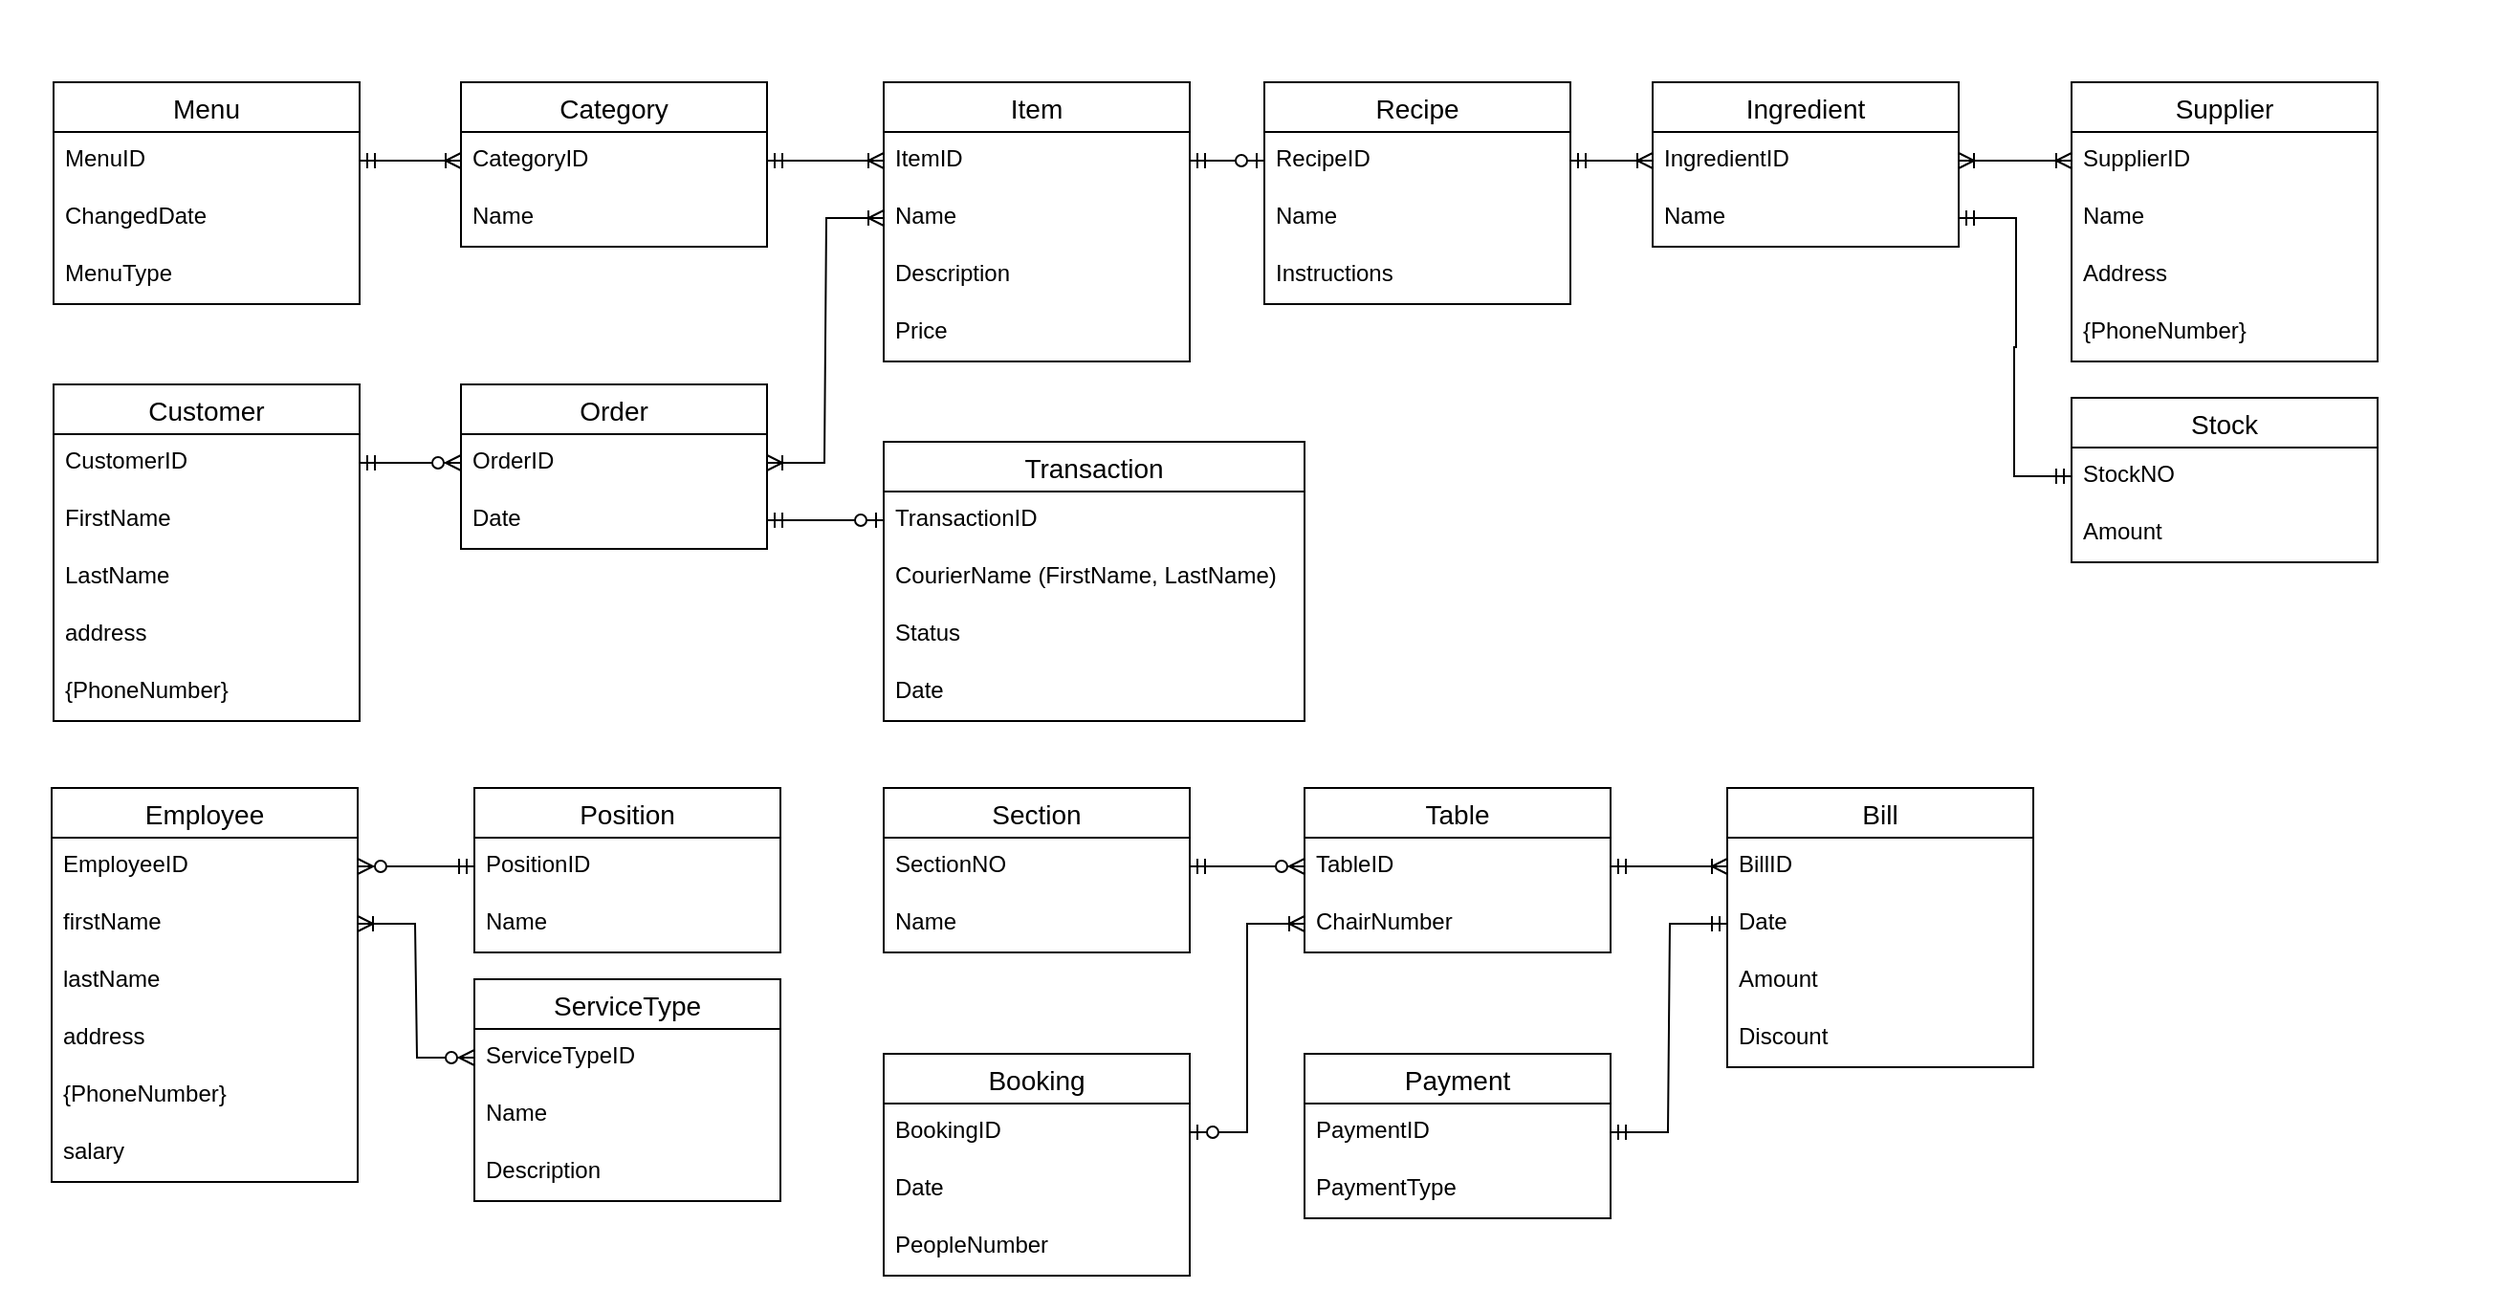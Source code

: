 <mxfile version="15.8.7" type="device"><diagram id="aEnxO_T_Jt4TXBJCpNxs" name="RMS"><mxGraphModel dx="1038" dy="660" grid="0" gridSize="10" guides="1" tooltips="1" connect="1" arrows="1" fold="1" page="1" pageScale="1" pageWidth="827" pageHeight="1169" background="none" math="0" shadow="0"><root><mxCell id="mt261HmKnmBtgrpXOgKQ-0"/><mxCell id="mt261HmKnmBtgrpXOgKQ-1" parent="mt261HmKnmBtgrpXOgKQ-0"/><mxCell id="Dsj0Vm4rNtUOmNG6vG54-12" value="" style="rounded=0;whiteSpace=wrap;html=1;strokeColor=none;" parent="mt261HmKnmBtgrpXOgKQ-1" vertex="1"><mxGeometry x="25" y="68" width="1306" height="685" as="geometry"/></mxCell><mxCell id="Vrmv0KeaVbGWuPw6diI5-0" value="Customer" style="swimlane;fontStyle=0;childLayout=stackLayout;horizontal=1;startSize=26;horizontalStack=0;resizeParent=1;resizeParentMax=0;resizeLast=0;collapsible=1;marginBottom=0;align=center;fontSize=14;" parent="mt261HmKnmBtgrpXOgKQ-1" vertex="1"><mxGeometry x="53" y="269" width="160" height="176" as="geometry"/></mxCell><mxCell id="Vrmv0KeaVbGWuPw6diI5-1" value="CustomerID" style="text;strokeColor=none;fillColor=none;spacingLeft=4;spacingRight=4;overflow=hidden;rotatable=0;points=[[0,0.5],[1,0.5]];portConstraint=eastwest;fontSize=12;" parent="Vrmv0KeaVbGWuPw6diI5-0" vertex="1"><mxGeometry y="26" width="160" height="30" as="geometry"/></mxCell><mxCell id="Vrmv0KeaVbGWuPw6diI5-2" value="FirstName" style="text;strokeColor=none;fillColor=none;spacingLeft=4;spacingRight=4;overflow=hidden;rotatable=0;points=[[0,0.5],[1,0.5]];portConstraint=eastwest;fontSize=12;" parent="Vrmv0KeaVbGWuPw6diI5-0" vertex="1"><mxGeometry y="56" width="160" height="30" as="geometry"/></mxCell><mxCell id="Vrmv0KeaVbGWuPw6diI5-3" value="LastName" style="text;strokeColor=none;fillColor=none;spacingLeft=4;spacingRight=4;overflow=hidden;rotatable=0;points=[[0,0.5],[1,0.5]];portConstraint=eastwest;fontSize=12;" parent="Vrmv0KeaVbGWuPw6diI5-0" vertex="1"><mxGeometry y="86" width="160" height="30" as="geometry"/></mxCell><mxCell id="Vrmv0KeaVbGWuPw6diI5-4" value="address" style="text;strokeColor=none;fillColor=none;spacingLeft=4;spacingRight=4;overflow=hidden;rotatable=0;points=[[0,0.5],[1,0.5]];portConstraint=eastwest;fontSize=12;" parent="Vrmv0KeaVbGWuPw6diI5-0" vertex="1"><mxGeometry y="116" width="160" height="30" as="geometry"/></mxCell><mxCell id="Vrmv0KeaVbGWuPw6diI5-5" value="{PhoneNumber}" style="text;strokeColor=none;fillColor=none;spacingLeft=4;spacingRight=4;overflow=hidden;rotatable=0;points=[[0,0.5],[1,0.5]];portConstraint=eastwest;fontSize=12;" parent="Vrmv0KeaVbGWuPw6diI5-0" vertex="1"><mxGeometry y="146" width="160" height="30" as="geometry"/></mxCell><mxCell id="Vrmv0KeaVbGWuPw6diI5-6" value="Employee" style="swimlane;fontStyle=0;childLayout=stackLayout;horizontal=1;startSize=26;horizontalStack=0;resizeParent=1;resizeParentMax=0;resizeLast=0;collapsible=1;marginBottom=0;align=center;fontSize=14;" parent="mt261HmKnmBtgrpXOgKQ-1" vertex="1"><mxGeometry x="52" y="480" width="160" height="206" as="geometry"/></mxCell><mxCell id="Vrmv0KeaVbGWuPw6diI5-7" value="EmployeeID" style="text;strokeColor=none;fillColor=none;spacingLeft=4;spacingRight=4;overflow=hidden;rotatable=0;points=[[0,0.5],[1,0.5]];portConstraint=eastwest;fontSize=12;" parent="Vrmv0KeaVbGWuPw6diI5-6" vertex="1"><mxGeometry y="26" width="160" height="30" as="geometry"/></mxCell><mxCell id="Vrmv0KeaVbGWuPw6diI5-8" value="firstName" style="text;strokeColor=none;fillColor=none;spacingLeft=4;spacingRight=4;overflow=hidden;rotatable=0;points=[[0,0.5],[1,0.5]];portConstraint=eastwest;fontSize=12;" parent="Vrmv0KeaVbGWuPw6diI5-6" vertex="1"><mxGeometry y="56" width="160" height="30" as="geometry"/></mxCell><mxCell id="Vrmv0KeaVbGWuPw6diI5-9" value="lastName" style="text;strokeColor=none;fillColor=none;spacingLeft=4;spacingRight=4;overflow=hidden;rotatable=0;points=[[0,0.5],[1,0.5]];portConstraint=eastwest;fontSize=12;" parent="Vrmv0KeaVbGWuPw6diI5-6" vertex="1"><mxGeometry y="86" width="160" height="30" as="geometry"/></mxCell><mxCell id="Vrmv0KeaVbGWuPw6diI5-10" value="address" style="text;strokeColor=none;fillColor=none;spacingLeft=4;spacingRight=4;overflow=hidden;rotatable=0;points=[[0,0.5],[1,0.5]];portConstraint=eastwest;fontSize=12;" parent="Vrmv0KeaVbGWuPw6diI5-6" vertex="1"><mxGeometry y="116" width="160" height="30" as="geometry"/></mxCell><mxCell id="Vrmv0KeaVbGWuPw6diI5-11" value="{PhoneNumber}" style="text;strokeColor=none;fillColor=none;spacingLeft=4;spacingRight=4;overflow=hidden;rotatable=0;points=[[0,0.5],[1,0.5]];portConstraint=eastwest;fontSize=12;" parent="Vrmv0KeaVbGWuPw6diI5-6" vertex="1"><mxGeometry y="146" width="160" height="30" as="geometry"/></mxCell><mxCell id="Dsj0Vm4rNtUOmNG6vG54-13" value="salary" style="text;strokeColor=none;fillColor=none;spacingLeft=4;spacingRight=4;overflow=hidden;rotatable=0;points=[[0,0.5],[1,0.5]];portConstraint=eastwest;fontSize=12;" parent="Vrmv0KeaVbGWuPw6diI5-6" vertex="1"><mxGeometry y="176" width="160" height="30" as="geometry"/></mxCell><mxCell id="Vrmv0KeaVbGWuPw6diI5-12" value="Position" style="swimlane;fontStyle=0;childLayout=stackLayout;horizontal=1;startSize=26;horizontalStack=0;resizeParent=1;resizeParentMax=0;resizeLast=0;collapsible=1;marginBottom=0;align=center;fontSize=14;" parent="mt261HmKnmBtgrpXOgKQ-1" vertex="1"><mxGeometry x="273" y="480" width="160" height="86" as="geometry"/></mxCell><mxCell id="Vrmv0KeaVbGWuPw6diI5-13" value="PositionID" style="text;strokeColor=none;fillColor=none;spacingLeft=4;spacingRight=4;overflow=hidden;rotatable=0;points=[[0,0.5],[1,0.5]];portConstraint=eastwest;fontSize=12;" parent="Vrmv0KeaVbGWuPw6diI5-12" vertex="1"><mxGeometry y="26" width="160" height="30" as="geometry"/></mxCell><mxCell id="Vrmv0KeaVbGWuPw6diI5-14" value="Name" style="text;strokeColor=none;fillColor=none;spacingLeft=4;spacingRight=4;overflow=hidden;rotatable=0;points=[[0,0.5],[1,0.5]];portConstraint=eastwest;fontSize=12;" parent="Vrmv0KeaVbGWuPw6diI5-12" vertex="1"><mxGeometry y="56" width="160" height="30" as="geometry"/></mxCell><mxCell id="Vrmv0KeaVbGWuPw6diI5-18" value="Order" style="swimlane;fontStyle=0;childLayout=stackLayout;horizontal=1;startSize=26;horizontalStack=0;resizeParent=1;resizeParentMax=0;resizeLast=0;collapsible=1;marginBottom=0;align=center;fontSize=14;" parent="mt261HmKnmBtgrpXOgKQ-1" vertex="1"><mxGeometry x="266" y="269" width="160" height="86" as="geometry"/></mxCell><mxCell id="Vrmv0KeaVbGWuPw6diI5-19" value="OrderID" style="text;strokeColor=none;fillColor=none;spacingLeft=4;spacingRight=4;overflow=hidden;rotatable=0;points=[[0,0.5],[1,0.5]];portConstraint=eastwest;fontSize=12;" parent="Vrmv0KeaVbGWuPw6diI5-18" vertex="1"><mxGeometry y="26" width="160" height="30" as="geometry"/></mxCell><mxCell id="Vrmv0KeaVbGWuPw6diI5-20" value="Date" style="text;strokeColor=none;fillColor=none;spacingLeft=4;spacingRight=4;overflow=hidden;rotatable=0;points=[[0,0.5],[1,0.5]];portConstraint=eastwest;fontSize=12;" parent="Vrmv0KeaVbGWuPw6diI5-18" vertex="1"><mxGeometry y="56" width="160" height="30" as="geometry"/></mxCell><mxCell id="Vrmv0KeaVbGWuPw6diI5-24" value="Booking" style="swimlane;fontStyle=0;childLayout=stackLayout;horizontal=1;startSize=26;horizontalStack=0;resizeParent=1;resizeParentMax=0;resizeLast=0;collapsible=1;marginBottom=0;align=center;fontSize=14;" parent="mt261HmKnmBtgrpXOgKQ-1" vertex="1"><mxGeometry x="487" y="619" width="160" height="116" as="geometry"/></mxCell><mxCell id="Vrmv0KeaVbGWuPw6diI5-25" value="BookingID" style="text;strokeColor=none;fillColor=none;spacingLeft=4;spacingRight=4;overflow=hidden;rotatable=0;points=[[0,0.5],[1,0.5]];portConstraint=eastwest;fontSize=12;" parent="Vrmv0KeaVbGWuPw6diI5-24" vertex="1"><mxGeometry y="26" width="160" height="30" as="geometry"/></mxCell><mxCell id="Vrmv0KeaVbGWuPw6diI5-26" value="Date" style="text;strokeColor=none;fillColor=none;spacingLeft=4;spacingRight=4;overflow=hidden;rotatable=0;points=[[0,0.5],[1,0.5]];portConstraint=eastwest;fontSize=12;" parent="Vrmv0KeaVbGWuPw6diI5-24" vertex="1"><mxGeometry y="56" width="160" height="30" as="geometry"/></mxCell><mxCell id="nn6BDmRuEwk0lB8_bmdc-28" value="PeopleNumber" style="text;strokeColor=none;fillColor=none;spacingLeft=4;spacingRight=4;overflow=hidden;rotatable=0;points=[[0,0.5],[1,0.5]];portConstraint=eastwest;fontSize=12;" parent="Vrmv0KeaVbGWuPw6diI5-24" vertex="1"><mxGeometry y="86" width="160" height="30" as="geometry"/></mxCell><mxCell id="Vrmv0KeaVbGWuPw6diI5-27" value="Bill" style="swimlane;fontStyle=0;childLayout=stackLayout;horizontal=1;startSize=26;horizontalStack=0;resizeParent=1;resizeParentMax=0;resizeLast=0;collapsible=1;marginBottom=0;align=center;fontSize=14;" parent="mt261HmKnmBtgrpXOgKQ-1" vertex="1"><mxGeometry x="928" y="480" width="160" height="146" as="geometry"/></mxCell><mxCell id="Vrmv0KeaVbGWuPw6diI5-28" value="BillID" style="text;strokeColor=none;fillColor=none;spacingLeft=4;spacingRight=4;overflow=hidden;rotatable=0;points=[[0,0.5],[1,0.5]];portConstraint=eastwest;fontSize=12;" parent="Vrmv0KeaVbGWuPw6diI5-27" vertex="1"><mxGeometry y="26" width="160" height="30" as="geometry"/></mxCell><mxCell id="Vrmv0KeaVbGWuPw6diI5-29" value="Date" style="text;strokeColor=none;fillColor=none;spacingLeft=4;spacingRight=4;overflow=hidden;rotatable=0;points=[[0,0.5],[1,0.5]];portConstraint=eastwest;fontSize=12;" parent="Vrmv0KeaVbGWuPw6diI5-27" vertex="1"><mxGeometry y="56" width="160" height="30" as="geometry"/></mxCell><mxCell id="Vrmv0KeaVbGWuPw6diI5-30" value="Amount" style="text;strokeColor=none;fillColor=none;spacingLeft=4;spacingRight=4;overflow=hidden;rotatable=0;points=[[0,0.5],[1,0.5]];portConstraint=eastwest;fontSize=12;" parent="Vrmv0KeaVbGWuPw6diI5-27" vertex="1"><mxGeometry y="86" width="160" height="30" as="geometry"/></mxCell><mxCell id="Vrmv0KeaVbGWuPw6diI5-31" value="Discount" style="text;strokeColor=none;fillColor=none;spacingLeft=4;spacingRight=4;overflow=hidden;rotatable=0;points=[[0,0.5],[1,0.5]];portConstraint=eastwest;fontSize=12;" parent="Vrmv0KeaVbGWuPw6diI5-27" vertex="1"><mxGeometry y="116" width="160" height="30" as="geometry"/></mxCell><mxCell id="Vrmv0KeaVbGWuPw6diI5-36" value="Item" style="swimlane;fontStyle=0;childLayout=stackLayout;horizontal=1;startSize=26;horizontalStack=0;resizeParent=1;resizeParentMax=0;resizeLast=0;collapsible=1;marginBottom=0;align=center;fontSize=14;" parent="mt261HmKnmBtgrpXOgKQ-1" vertex="1"><mxGeometry x="487" y="111" width="160" height="146" as="geometry"/></mxCell><mxCell id="Vrmv0KeaVbGWuPw6diI5-37" value="ItemID" style="text;strokeColor=none;fillColor=none;spacingLeft=4;spacingRight=4;overflow=hidden;rotatable=0;points=[[0,0.5],[1,0.5]];portConstraint=eastwest;fontSize=12;" parent="Vrmv0KeaVbGWuPw6diI5-36" vertex="1"><mxGeometry y="26" width="160" height="30" as="geometry"/></mxCell><mxCell id="Vrmv0KeaVbGWuPw6diI5-38" value="Name" style="text;strokeColor=none;fillColor=none;spacingLeft=4;spacingRight=4;overflow=hidden;rotatable=0;points=[[0,0.5],[1,0.5]];portConstraint=eastwest;fontSize=12;" parent="Vrmv0KeaVbGWuPw6diI5-36" vertex="1"><mxGeometry y="56" width="160" height="30" as="geometry"/></mxCell><mxCell id="Vrmv0KeaVbGWuPw6diI5-39" value="Description" style="text;strokeColor=none;fillColor=none;spacingLeft=4;spacingRight=4;overflow=hidden;rotatable=0;points=[[0,0.5],[1,0.5]];portConstraint=eastwest;fontSize=12;" parent="Vrmv0KeaVbGWuPw6diI5-36" vertex="1"><mxGeometry y="86" width="160" height="30" as="geometry"/></mxCell><mxCell id="Vrmv0KeaVbGWuPw6diI5-40" value="Price" style="text;strokeColor=none;fillColor=none;spacingLeft=4;spacingRight=4;overflow=hidden;rotatable=0;points=[[0,0.5],[1,0.5]];portConstraint=eastwest;fontSize=12;" parent="Vrmv0KeaVbGWuPw6diI5-36" vertex="1"><mxGeometry y="116" width="160" height="30" as="geometry"/></mxCell><mxCell id="Vrmv0KeaVbGWuPw6diI5-42" value="Category" style="swimlane;fontStyle=0;childLayout=stackLayout;horizontal=1;startSize=26;horizontalStack=0;resizeParent=1;resizeParentMax=0;resizeLast=0;collapsible=1;marginBottom=0;align=center;fontSize=14;" parent="mt261HmKnmBtgrpXOgKQ-1" vertex="1"><mxGeometry x="266" y="111" width="160" height="86" as="geometry"/></mxCell><mxCell id="Vrmv0KeaVbGWuPw6diI5-43" value="CategoryID" style="text;strokeColor=none;fillColor=none;spacingLeft=4;spacingRight=4;overflow=hidden;rotatable=0;points=[[0,0.5],[1,0.5]];portConstraint=eastwest;fontSize=12;" parent="Vrmv0KeaVbGWuPw6diI5-42" vertex="1"><mxGeometry y="26" width="160" height="30" as="geometry"/></mxCell><mxCell id="Vrmv0KeaVbGWuPw6diI5-44" value="Name" style="text;strokeColor=none;fillColor=none;spacingLeft=4;spacingRight=4;overflow=hidden;rotatable=0;points=[[0,0.5],[1,0.5]];portConstraint=eastwest;fontSize=12;" parent="Vrmv0KeaVbGWuPw6diI5-42" vertex="1"><mxGeometry y="56" width="160" height="30" as="geometry"/></mxCell><mxCell id="Vrmv0KeaVbGWuPw6diI5-48" value="Table" style="swimlane;fontStyle=0;childLayout=stackLayout;horizontal=1;startSize=26;horizontalStack=0;resizeParent=1;resizeParentMax=0;resizeLast=0;collapsible=1;marginBottom=0;align=center;fontSize=14;" parent="mt261HmKnmBtgrpXOgKQ-1" vertex="1"><mxGeometry x="707" y="480" width="160" height="86" as="geometry"/></mxCell><mxCell id="Vrmv0KeaVbGWuPw6diI5-49" value="TableID" style="text;strokeColor=none;fillColor=none;spacingLeft=4;spacingRight=4;overflow=hidden;rotatable=0;points=[[0,0.5],[1,0.5]];portConstraint=eastwest;fontSize=12;" parent="Vrmv0KeaVbGWuPw6diI5-48" vertex="1"><mxGeometry y="26" width="160" height="30" as="geometry"/></mxCell><mxCell id="Vrmv0KeaVbGWuPw6diI5-50" value="ChairNumber" style="text;strokeColor=none;fillColor=none;spacingLeft=4;spacingRight=4;overflow=hidden;rotatable=0;points=[[0,0.5],[1,0.5]];portConstraint=eastwest;fontSize=12;" parent="Vrmv0KeaVbGWuPw6diI5-48" vertex="1"><mxGeometry y="56" width="160" height="30" as="geometry"/></mxCell><mxCell id="Vrmv0KeaVbGWuPw6diI5-54" value="Recipe" style="swimlane;fontStyle=0;childLayout=stackLayout;horizontal=1;startSize=26;horizontalStack=0;resizeParent=1;resizeParentMax=0;resizeLast=0;collapsible=1;marginBottom=0;align=center;fontSize=14;" parent="mt261HmKnmBtgrpXOgKQ-1" vertex="1"><mxGeometry x="686" y="111" width="160" height="116" as="geometry"/></mxCell><mxCell id="Vrmv0KeaVbGWuPw6diI5-55" value="RecipeID" style="text;strokeColor=none;fillColor=none;spacingLeft=4;spacingRight=4;overflow=hidden;rotatable=0;points=[[0,0.5],[1,0.5]];portConstraint=eastwest;fontSize=12;" parent="Vrmv0KeaVbGWuPw6diI5-54" vertex="1"><mxGeometry y="26" width="160" height="30" as="geometry"/></mxCell><mxCell id="Vrmv0KeaVbGWuPw6diI5-65" value="Name" style="text;strokeColor=none;fillColor=none;spacingLeft=4;spacingRight=4;overflow=hidden;rotatable=0;points=[[0,0.5],[1,0.5]];portConstraint=eastwest;fontSize=12;" parent="Vrmv0KeaVbGWuPw6diI5-54" vertex="1"><mxGeometry y="56" width="160" height="30" as="geometry"/></mxCell><mxCell id="nn6BDmRuEwk0lB8_bmdc-13" value="Instructions" style="text;strokeColor=none;fillColor=none;spacingLeft=4;spacingRight=4;overflow=hidden;rotatable=0;points=[[0,0.5],[1,0.5]];portConstraint=eastwest;fontSize=12;" parent="Vrmv0KeaVbGWuPw6diI5-54" vertex="1"><mxGeometry y="86" width="160" height="30" as="geometry"/></mxCell><mxCell id="Vrmv0KeaVbGWuPw6diI5-59" value="Ingredient" style="swimlane;fontStyle=0;childLayout=stackLayout;horizontal=1;startSize=26;horizontalStack=0;resizeParent=1;resizeParentMax=0;resizeLast=0;collapsible=1;marginBottom=0;align=center;fontSize=14;" parent="mt261HmKnmBtgrpXOgKQ-1" vertex="1"><mxGeometry x="889" y="111" width="160" height="86" as="geometry"/></mxCell><mxCell id="Vrmv0KeaVbGWuPw6diI5-60" value="IngredientID" style="text;strokeColor=none;fillColor=none;spacingLeft=4;spacingRight=4;overflow=hidden;rotatable=0;points=[[0,0.5],[1,0.5]];portConstraint=eastwest;fontSize=12;" parent="Vrmv0KeaVbGWuPw6diI5-59" vertex="1"><mxGeometry y="26" width="160" height="30" as="geometry"/></mxCell><mxCell id="Vrmv0KeaVbGWuPw6diI5-64" value="Name" style="text;strokeColor=none;fillColor=none;spacingLeft=4;spacingRight=4;overflow=hidden;rotatable=0;points=[[0,0.5],[1,0.5]];portConstraint=eastwest;fontSize=12;" parent="Vrmv0KeaVbGWuPw6diI5-59" vertex="1"><mxGeometry y="56" width="160" height="30" as="geometry"/></mxCell><mxCell id="Vrmv0KeaVbGWuPw6diI5-66" value="Payment" style="swimlane;fontStyle=0;childLayout=stackLayout;horizontal=1;startSize=26;horizontalStack=0;resizeParent=1;resizeParentMax=0;resizeLast=0;collapsible=1;marginBottom=0;align=center;fontSize=14;" parent="mt261HmKnmBtgrpXOgKQ-1" vertex="1"><mxGeometry x="707" y="619" width="160" height="86" as="geometry"/></mxCell><mxCell id="Vrmv0KeaVbGWuPw6diI5-67" value="PaymentID" style="text;strokeColor=none;fillColor=none;spacingLeft=4;spacingRight=4;overflow=hidden;rotatable=0;points=[[0,0.5],[1,0.5]];portConstraint=eastwest;fontSize=12;" parent="Vrmv0KeaVbGWuPw6diI5-66" vertex="1"><mxGeometry y="26" width="160" height="30" as="geometry"/></mxCell><mxCell id="nn6BDmRuEwk0lB8_bmdc-2" value="PaymentType" style="text;strokeColor=none;fillColor=none;spacingLeft=4;spacingRight=4;overflow=hidden;rotatable=0;points=[[0,0.5],[1,0.5]];portConstraint=eastwest;fontSize=12;fontColor=#000000;" parent="Vrmv0KeaVbGWuPw6diI5-66" vertex="1"><mxGeometry y="56" width="160" height="30" as="geometry"/></mxCell><mxCell id="nn6BDmRuEwk0lB8_bmdc-4" value="Transaction" style="swimlane;fontStyle=0;childLayout=stackLayout;horizontal=1;startSize=26;horizontalStack=0;resizeParent=1;resizeParentMax=0;resizeLast=0;collapsible=1;marginBottom=0;align=center;fontSize=14;" parent="mt261HmKnmBtgrpXOgKQ-1" vertex="1"><mxGeometry x="487" y="299" width="220" height="146" as="geometry"/></mxCell><mxCell id="nn6BDmRuEwk0lB8_bmdc-5" value="TransactionID" style="text;strokeColor=none;fillColor=none;spacingLeft=4;spacingRight=4;overflow=hidden;rotatable=0;points=[[0,0.5],[1,0.5]];portConstraint=eastwest;fontSize=12;" parent="nn6BDmRuEwk0lB8_bmdc-4" vertex="1"><mxGeometry y="26" width="220" height="30" as="geometry"/></mxCell><mxCell id="nn6BDmRuEwk0lB8_bmdc-6" value="CourierName (FirstName, LastName)" style="text;strokeColor=none;fillColor=none;spacingLeft=4;spacingRight=4;overflow=hidden;rotatable=0;points=[[0,0.5],[1,0.5]];portConstraint=eastwest;fontSize=12;" parent="nn6BDmRuEwk0lB8_bmdc-4" vertex="1"><mxGeometry y="56" width="220" height="30" as="geometry"/></mxCell><mxCell id="nn6BDmRuEwk0lB8_bmdc-8" value="Status" style="text;strokeColor=none;fillColor=none;spacingLeft=4;spacingRight=4;overflow=hidden;rotatable=0;points=[[0,0.5],[1,0.5]];portConstraint=eastwest;fontSize=12;" parent="nn6BDmRuEwk0lB8_bmdc-4" vertex="1"><mxGeometry y="86" width="220" height="30" as="geometry"/></mxCell><mxCell id="nn6BDmRuEwk0lB8_bmdc-9" value="Date" style="text;strokeColor=none;fillColor=none;spacingLeft=4;spacingRight=4;overflow=hidden;rotatable=0;points=[[0,0.5],[1,0.5]];portConstraint=eastwest;fontSize=12;" parent="nn6BDmRuEwk0lB8_bmdc-4" vertex="1"><mxGeometry y="116" width="220" height="30" as="geometry"/></mxCell><mxCell id="nn6BDmRuEwk0lB8_bmdc-10" value="Section" style="swimlane;fontStyle=0;childLayout=stackLayout;horizontal=1;startSize=26;horizontalStack=0;resizeParent=1;resizeParentMax=0;resizeLast=0;collapsible=1;marginBottom=0;align=center;fontSize=14;" parent="mt261HmKnmBtgrpXOgKQ-1" vertex="1"><mxGeometry x="487" y="480" width="160" height="86" as="geometry"/></mxCell><mxCell id="nn6BDmRuEwk0lB8_bmdc-11" value="SectionNO" style="text;strokeColor=none;fillColor=none;spacingLeft=4;spacingRight=4;overflow=hidden;rotatable=0;points=[[0,0.5],[1,0.5]];portConstraint=eastwest;fontSize=12;" parent="nn6BDmRuEwk0lB8_bmdc-10" vertex="1"><mxGeometry y="26" width="160" height="30" as="geometry"/></mxCell><mxCell id="nn6BDmRuEwk0lB8_bmdc-12" value="Name" style="text;strokeColor=none;fillColor=none;spacingLeft=4;spacingRight=4;overflow=hidden;rotatable=0;points=[[0,0.5],[1,0.5]];portConstraint=eastwest;fontSize=12;" parent="nn6BDmRuEwk0lB8_bmdc-10" vertex="1"><mxGeometry y="56" width="160" height="30" as="geometry"/></mxCell><mxCell id="nn6BDmRuEwk0lB8_bmdc-14" value="Stock" style="swimlane;fontStyle=0;childLayout=stackLayout;horizontal=1;startSize=26;horizontalStack=0;resizeParent=1;resizeParentMax=0;resizeLast=0;collapsible=1;marginBottom=0;align=center;fontSize=14;" parent="mt261HmKnmBtgrpXOgKQ-1" vertex="1"><mxGeometry x="1108" y="276" width="160" height="86" as="geometry"/></mxCell><mxCell id="nn6BDmRuEwk0lB8_bmdc-15" value="StockNO" style="text;strokeColor=none;fillColor=none;spacingLeft=4;spacingRight=4;overflow=hidden;rotatable=0;points=[[0,0.5],[1,0.5]];portConstraint=eastwest;fontSize=12;" parent="nn6BDmRuEwk0lB8_bmdc-14" vertex="1"><mxGeometry y="26" width="160" height="30" as="geometry"/></mxCell><mxCell id="nn6BDmRuEwk0lB8_bmdc-16" value="Amount" style="text;strokeColor=none;fillColor=none;spacingLeft=4;spacingRight=4;overflow=hidden;rotatable=0;points=[[0,0.5],[1,0.5]];portConstraint=eastwest;fontSize=12;" parent="nn6BDmRuEwk0lB8_bmdc-14" vertex="1"><mxGeometry y="56" width="160" height="30" as="geometry"/></mxCell><mxCell id="nn6BDmRuEwk0lB8_bmdc-23" value="Supplier" style="swimlane;fontStyle=0;childLayout=stackLayout;horizontal=1;startSize=26;horizontalStack=0;resizeParent=1;resizeParentMax=0;resizeLast=0;collapsible=1;marginBottom=0;align=center;fontSize=14;" parent="mt261HmKnmBtgrpXOgKQ-1" vertex="1"><mxGeometry x="1108" y="111" width="160" height="146" as="geometry"/></mxCell><mxCell id="nn6BDmRuEwk0lB8_bmdc-24" value="SupplierID" style="text;strokeColor=none;fillColor=none;spacingLeft=4;spacingRight=4;overflow=hidden;rotatable=0;points=[[0,0.5],[1,0.5]];portConstraint=eastwest;fontSize=12;" parent="nn6BDmRuEwk0lB8_bmdc-23" vertex="1"><mxGeometry y="26" width="160" height="30" as="geometry"/></mxCell><mxCell id="nn6BDmRuEwk0lB8_bmdc-25" value="Name" style="text;strokeColor=none;fillColor=none;spacingLeft=4;spacingRight=4;overflow=hidden;rotatable=0;points=[[0,0.5],[1,0.5]];portConstraint=eastwest;fontSize=12;" parent="nn6BDmRuEwk0lB8_bmdc-23" vertex="1"><mxGeometry y="56" width="160" height="30" as="geometry"/></mxCell><mxCell id="nn6BDmRuEwk0lB8_bmdc-26" value="Address" style="text;strokeColor=none;fillColor=none;spacingLeft=4;spacingRight=4;overflow=hidden;rotatable=0;points=[[0,0.5],[1,0.5]];portConstraint=eastwest;fontSize=12;" parent="nn6BDmRuEwk0lB8_bmdc-23" vertex="1"><mxGeometry y="86" width="160" height="30" as="geometry"/></mxCell><mxCell id="nn6BDmRuEwk0lB8_bmdc-27" value="{PhoneNumber}" style="text;strokeColor=none;fillColor=none;spacingLeft=4;spacingRight=4;overflow=hidden;rotatable=0;points=[[0,0.5],[1,0.5]];portConstraint=eastwest;fontSize=12;" parent="nn6BDmRuEwk0lB8_bmdc-23" vertex="1"><mxGeometry y="116" width="160" height="30" as="geometry"/></mxCell><mxCell id="nn6BDmRuEwk0lB8_bmdc-29" value="ServiceType" style="swimlane;fontStyle=0;childLayout=stackLayout;horizontal=1;startSize=26;horizontalStack=0;resizeParent=1;resizeParentMax=0;resizeLast=0;collapsible=1;marginBottom=0;align=center;fontSize=14;" parent="mt261HmKnmBtgrpXOgKQ-1" vertex="1"><mxGeometry x="273" y="580" width="160" height="116" as="geometry"/></mxCell><mxCell id="nn6BDmRuEwk0lB8_bmdc-30" value="ServiceTypeID" style="text;strokeColor=none;fillColor=none;spacingLeft=4;spacingRight=4;overflow=hidden;rotatable=0;points=[[0,0.5],[1,0.5]];portConstraint=eastwest;fontSize=12;" parent="nn6BDmRuEwk0lB8_bmdc-29" vertex="1"><mxGeometry y="26" width="160" height="30" as="geometry"/></mxCell><mxCell id="nn6BDmRuEwk0lB8_bmdc-31" value="Name" style="text;strokeColor=none;fillColor=none;spacingLeft=4;spacingRight=4;overflow=hidden;rotatable=0;points=[[0,0.5],[1,0.5]];portConstraint=eastwest;fontSize=12;" parent="nn6BDmRuEwk0lB8_bmdc-29" vertex="1"><mxGeometry y="56" width="160" height="30" as="geometry"/></mxCell><mxCell id="nn6BDmRuEwk0lB8_bmdc-32" value="Description" style="text;strokeColor=none;fillColor=none;spacingLeft=4;spacingRight=4;overflow=hidden;rotatable=0;points=[[0,0.5],[1,0.5]];portConstraint=eastwest;fontSize=12;" parent="nn6BDmRuEwk0lB8_bmdc-29" vertex="1"><mxGeometry y="86" width="160" height="30" as="geometry"/></mxCell><mxCell id="zvoZwRDCoCDvDX4Yg-2d-1" value="" style="edgeStyle=entityRelationEdgeStyle;fontSize=12;html=1;endArrow=ERzeroToMany;startArrow=ERmandOne;rounded=0;exitX=1;exitY=0.5;exitDx=0;exitDy=0;entryX=0;entryY=0.5;entryDx=0;entryDy=0;" parent="mt261HmKnmBtgrpXOgKQ-1" source="Vrmv0KeaVbGWuPw6diI5-1" target="Vrmv0KeaVbGWuPw6diI5-19" edge="1"><mxGeometry width="100" height="100" relative="1" as="geometry"><mxPoint x="333" y="595" as="sourcePoint"/><mxPoint x="433" y="495" as="targetPoint"/></mxGeometry></mxCell><mxCell id="zvoZwRDCoCDvDX4Yg-2d-2" value="" style="edgeStyle=entityRelationEdgeStyle;fontSize=12;html=1;endArrow=ERzeroToMany;startArrow=ERmandOne;rounded=0;exitX=0;exitY=0.5;exitDx=0;exitDy=0;entryX=1;entryY=0.5;entryDx=0;entryDy=0;" parent="mt261HmKnmBtgrpXOgKQ-1" source="Vrmv0KeaVbGWuPw6diI5-13" target="Vrmv0KeaVbGWuPw6diI5-7" edge="1"><mxGeometry width="100" height="100" relative="1" as="geometry"><mxPoint x="247" y="378" as="sourcePoint"/><mxPoint x="325" y="378" as="targetPoint"/></mxGeometry></mxCell><mxCell id="zvoZwRDCoCDvDX4Yg-2d-3" value="" style="edgeStyle=entityRelationEdgeStyle;fontSize=12;html=1;endArrow=ERzeroToMany;startArrow=ERmandOne;rounded=0;exitX=1;exitY=0.5;exitDx=0;exitDy=0;entryX=0;entryY=0.5;entryDx=0;entryDy=0;" parent="mt261HmKnmBtgrpXOgKQ-1" source="nn6BDmRuEwk0lB8_bmdc-11" target="Vrmv0KeaVbGWuPw6diI5-49" edge="1"><mxGeometry width="100" height="100" relative="1" as="geometry"><mxPoint x="676" y="429" as="sourcePoint"/><mxPoint x="754" y="429" as="targetPoint"/></mxGeometry></mxCell><mxCell id="zvoZwRDCoCDvDX4Yg-2d-5" value="" style="edgeStyle=entityRelationEdgeStyle;fontSize=12;html=1;endArrow=ERoneToMany;startArrow=ERmandOne;rounded=0;exitX=1;exitY=0.5;exitDx=0;exitDy=0;entryX=0;entryY=0.5;entryDx=0;entryDy=0;" parent="mt261HmKnmBtgrpXOgKQ-1" source="Vrmv0KeaVbGWuPw6diI5-49" target="Vrmv0KeaVbGWuPw6diI5-28" edge="1"><mxGeometry width="100" height="100" relative="1" as="geometry"><mxPoint x="787" y="569" as="sourcePoint"/><mxPoint x="887" y="469" as="targetPoint"/></mxGeometry></mxCell><mxCell id="zvoZwRDCoCDvDX4Yg-2d-6" value="" style="edgeStyle=entityRelationEdgeStyle;fontSize=12;html=1;endArrow=ERzeroToOne;startArrow=ERmandOne;rounded=0;exitX=1;exitY=0.5;exitDx=0;exitDy=0;entryX=0;entryY=0.5;entryDx=0;entryDy=0;" parent="mt261HmKnmBtgrpXOgKQ-1" source="Vrmv0KeaVbGWuPw6diI5-37" target="Vrmv0KeaVbGWuPw6diI5-55" edge="1"><mxGeometry width="100" height="100" relative="1" as="geometry"><mxPoint x="797" y="367" as="sourcePoint"/><mxPoint x="897" y="267" as="targetPoint"/></mxGeometry></mxCell><mxCell id="zvoZwRDCoCDvDX4Yg-2d-7" value="" style="edgeStyle=entityRelationEdgeStyle;fontSize=12;html=1;endArrow=ERoneToMany;startArrow=ERmandOne;rounded=0;exitX=1;exitY=0.5;exitDx=0;exitDy=0;entryX=0;entryY=0.5;entryDx=0;entryDy=0;" parent="mt261HmKnmBtgrpXOgKQ-1" source="Vrmv0KeaVbGWuPw6diI5-55" target="Vrmv0KeaVbGWuPw6diI5-60" edge="1"><mxGeometry width="100" height="100" relative="1" as="geometry"><mxPoint x="797" y="367" as="sourcePoint"/><mxPoint x="897" y="267" as="targetPoint"/></mxGeometry></mxCell><mxCell id="zvoZwRDCoCDvDX4Yg-2d-8" value="" style="edgeStyle=entityRelationEdgeStyle;fontSize=12;html=1;endArrow=ERoneToMany;startArrow=ERmandOne;rounded=0;exitX=1;exitY=0.5;exitDx=0;exitDy=0;entryX=0;entryY=0.5;entryDx=0;entryDy=0;" parent="mt261HmKnmBtgrpXOgKQ-1" source="Dsj0Vm4rNtUOmNG6vG54-1" target="Vrmv0KeaVbGWuPw6diI5-43" edge="1"><mxGeometry width="100" height="100" relative="1" as="geometry"><mxPoint x="266" y="326" as="sourcePoint"/><mxPoint x="217" y="326" as="targetPoint"/></mxGeometry></mxCell><mxCell id="Dsj0Vm4rNtUOmNG6vG54-0" value="Menu" style="swimlane;fontStyle=0;childLayout=stackLayout;horizontal=1;startSize=26;horizontalStack=0;resizeParent=1;resizeParentMax=0;resizeLast=0;collapsible=1;marginBottom=0;align=center;fontSize=14;" parent="mt261HmKnmBtgrpXOgKQ-1" vertex="1"><mxGeometry x="53" y="111" width="160" height="116" as="geometry"/></mxCell><mxCell id="Dsj0Vm4rNtUOmNG6vG54-1" value="MenuID" style="text;strokeColor=none;fillColor=none;spacingLeft=4;spacingRight=4;overflow=hidden;rotatable=0;points=[[0,0.5],[1,0.5]];portConstraint=eastwest;fontSize=12;" parent="Dsj0Vm4rNtUOmNG6vG54-0" vertex="1"><mxGeometry y="26" width="160" height="30" as="geometry"/></mxCell><mxCell id="Dsj0Vm4rNtUOmNG6vG54-2" value="ChangedDate" style="text;strokeColor=none;fillColor=none;spacingLeft=4;spacingRight=4;overflow=hidden;rotatable=0;points=[[0,0.5],[1,0.5]];portConstraint=eastwest;fontSize=12;" parent="Dsj0Vm4rNtUOmNG6vG54-0" vertex="1"><mxGeometry y="56" width="160" height="30" as="geometry"/></mxCell><mxCell id="Dsj0Vm4rNtUOmNG6vG54-3" value="MenuType" style="text;strokeColor=none;fillColor=none;spacingLeft=4;spacingRight=4;overflow=hidden;rotatable=0;points=[[0,0.5],[1,0.5]];portConstraint=eastwest;fontSize=12;" parent="Dsj0Vm4rNtUOmNG6vG54-0" vertex="1"><mxGeometry y="86" width="160" height="30" as="geometry"/></mxCell><mxCell id="Dsj0Vm4rNtUOmNG6vG54-4" value="" style="edgeStyle=entityRelationEdgeStyle;fontSize=12;html=1;endArrow=ERoneToMany;startArrow=ERmandOne;rounded=0;exitX=1;exitY=0.5;exitDx=0;exitDy=0;entryX=0;entryY=0.5;entryDx=0;entryDy=0;" parent="mt261HmKnmBtgrpXOgKQ-1" source="Vrmv0KeaVbGWuPw6diI5-43" target="Vrmv0KeaVbGWuPw6diI5-37" edge="1"><mxGeometry width="100" height="100" relative="1" as="geometry"><mxPoint x="222" y="162" as="sourcePoint"/><mxPoint x="291" y="162" as="targetPoint"/></mxGeometry></mxCell><mxCell id="Dsj0Vm4rNtUOmNG6vG54-5" value="" style="edgeStyle=entityRelationEdgeStyle;fontSize=12;html=1;endArrow=ERoneToMany;startArrow=ERzeroToOne;rounded=0;verticalAlign=middle;exitX=1;exitY=0.5;exitDx=0;exitDy=0;entryX=0;entryY=0.5;entryDx=0;entryDy=0;" parent="mt261HmKnmBtgrpXOgKQ-1" source="Vrmv0KeaVbGWuPw6diI5-25" target="Vrmv0KeaVbGWuPw6diI5-50" edge="1"><mxGeometry width="100" height="100" relative="1" as="geometry"><mxPoint x="629" y="644" as="sourcePoint"/><mxPoint x="846" y="644" as="targetPoint"/></mxGeometry></mxCell><mxCell id="Dsj0Vm4rNtUOmNG6vG54-6" value="" style="edgeStyle=entityRelationEdgeStyle;fontSize=12;html=1;endArrow=ERoneToMany;startArrow=ERoneToMany;rounded=0;exitX=1;exitY=0.5;exitDx=0;exitDy=0;entryX=0;entryY=0.5;entryDx=0;entryDy=0;" parent="mt261HmKnmBtgrpXOgKQ-1" source="Vrmv0KeaVbGWuPw6diI5-19" target="Vrmv0KeaVbGWuPw6diI5-38" edge="1"><mxGeometry width="100" height="100" relative="1" as="geometry"><mxPoint x="537" y="318" as="sourcePoint"/><mxPoint x="637" y="218" as="targetPoint"/></mxGeometry></mxCell><mxCell id="Dsj0Vm4rNtUOmNG6vG54-7" value="" style="edgeStyle=entityRelationEdgeStyle;fontSize=12;html=1;endArrow=ERzeroToOne;startArrow=ERmandOne;rounded=0;exitX=1;exitY=0.5;exitDx=0;exitDy=0;entryX=0;entryY=0.5;entryDx=0;entryDy=0;" parent="mt261HmKnmBtgrpXOgKQ-1" source="Vrmv0KeaVbGWuPw6diI5-20" target="nn6BDmRuEwk0lB8_bmdc-5" edge="1"><mxGeometry width="100" height="100" relative="1" as="geometry"><mxPoint x="417" y="418" as="sourcePoint"/><mxPoint x="517" y="318" as="targetPoint"/></mxGeometry></mxCell><mxCell id="Dsj0Vm4rNtUOmNG6vG54-8" value="" style="edgeStyle=entityRelationEdgeStyle;fontSize=12;html=1;endArrow=ERmandOne;startArrow=ERmandOne;rounded=0;exitX=1;exitY=0.5;exitDx=0;exitDy=0;entryX=0;entryY=0.5;entryDx=0;entryDy=0;" parent="mt261HmKnmBtgrpXOgKQ-1" source="Vrmv0KeaVbGWuPw6diI5-67" target="Vrmv0KeaVbGWuPw6diI5-29" edge="1"><mxGeometry width="100" height="100" relative="1" as="geometry"><mxPoint x="574" y="791" as="sourcePoint"/><mxPoint x="674" y="691" as="targetPoint"/></mxGeometry></mxCell><mxCell id="Dsj0Vm4rNtUOmNG6vG54-9" value="" style="edgeStyle=entityRelationEdgeStyle;fontSize=12;html=1;endArrow=ERoneToMany;startArrow=ERzeroToMany;rounded=0;entryX=1;entryY=0.5;entryDx=0;entryDy=0;exitX=0;exitY=0.5;exitDx=0;exitDy=0;" parent="mt261HmKnmBtgrpXOgKQ-1" source="nn6BDmRuEwk0lB8_bmdc-30" target="Vrmv0KeaVbGWuPw6diI5-8" edge="1"><mxGeometry width="100" height="100" relative="1" as="geometry"><mxPoint x="345" y="920" as="sourcePoint"/><mxPoint x="506" y="784" as="targetPoint"/></mxGeometry></mxCell><mxCell id="Dsj0Vm4rNtUOmNG6vG54-10" value="" style="edgeStyle=entityRelationEdgeStyle;fontSize=12;html=1;endArrow=ERoneToMany;startArrow=ERoneToMany;rounded=0;exitX=1;exitY=0.5;exitDx=0;exitDy=0;entryX=0;entryY=0.5;entryDx=0;entryDy=0;" parent="mt261HmKnmBtgrpXOgKQ-1" source="Vrmv0KeaVbGWuPw6diI5-60" target="nn6BDmRuEwk0lB8_bmdc-24" edge="1"><mxGeometry width="100" height="100" relative="1" as="geometry"><mxPoint x="1080" y="327" as="sourcePoint"/><mxPoint x="1180" y="227" as="targetPoint"/></mxGeometry></mxCell><mxCell id="Dsj0Vm4rNtUOmNG6vG54-11" value="" style="edgeStyle=entityRelationEdgeStyle;fontSize=12;html=1;endArrow=ERmandOne;startArrow=ERmandOne;rounded=0;exitX=1;exitY=0.5;exitDx=0;exitDy=0;entryX=0;entryY=0.5;entryDx=0;entryDy=0;" parent="mt261HmKnmBtgrpXOgKQ-1" source="Vrmv0KeaVbGWuPw6diI5-64" target="nn6BDmRuEwk0lB8_bmdc-15" edge="1"><mxGeometry width="100" height="100" relative="1" as="geometry"><mxPoint x="1066" y="418" as="sourcePoint"/><mxPoint x="1166" y="318" as="targetPoint"/></mxGeometry></mxCell></root></mxGraphModel></diagram></mxfile>